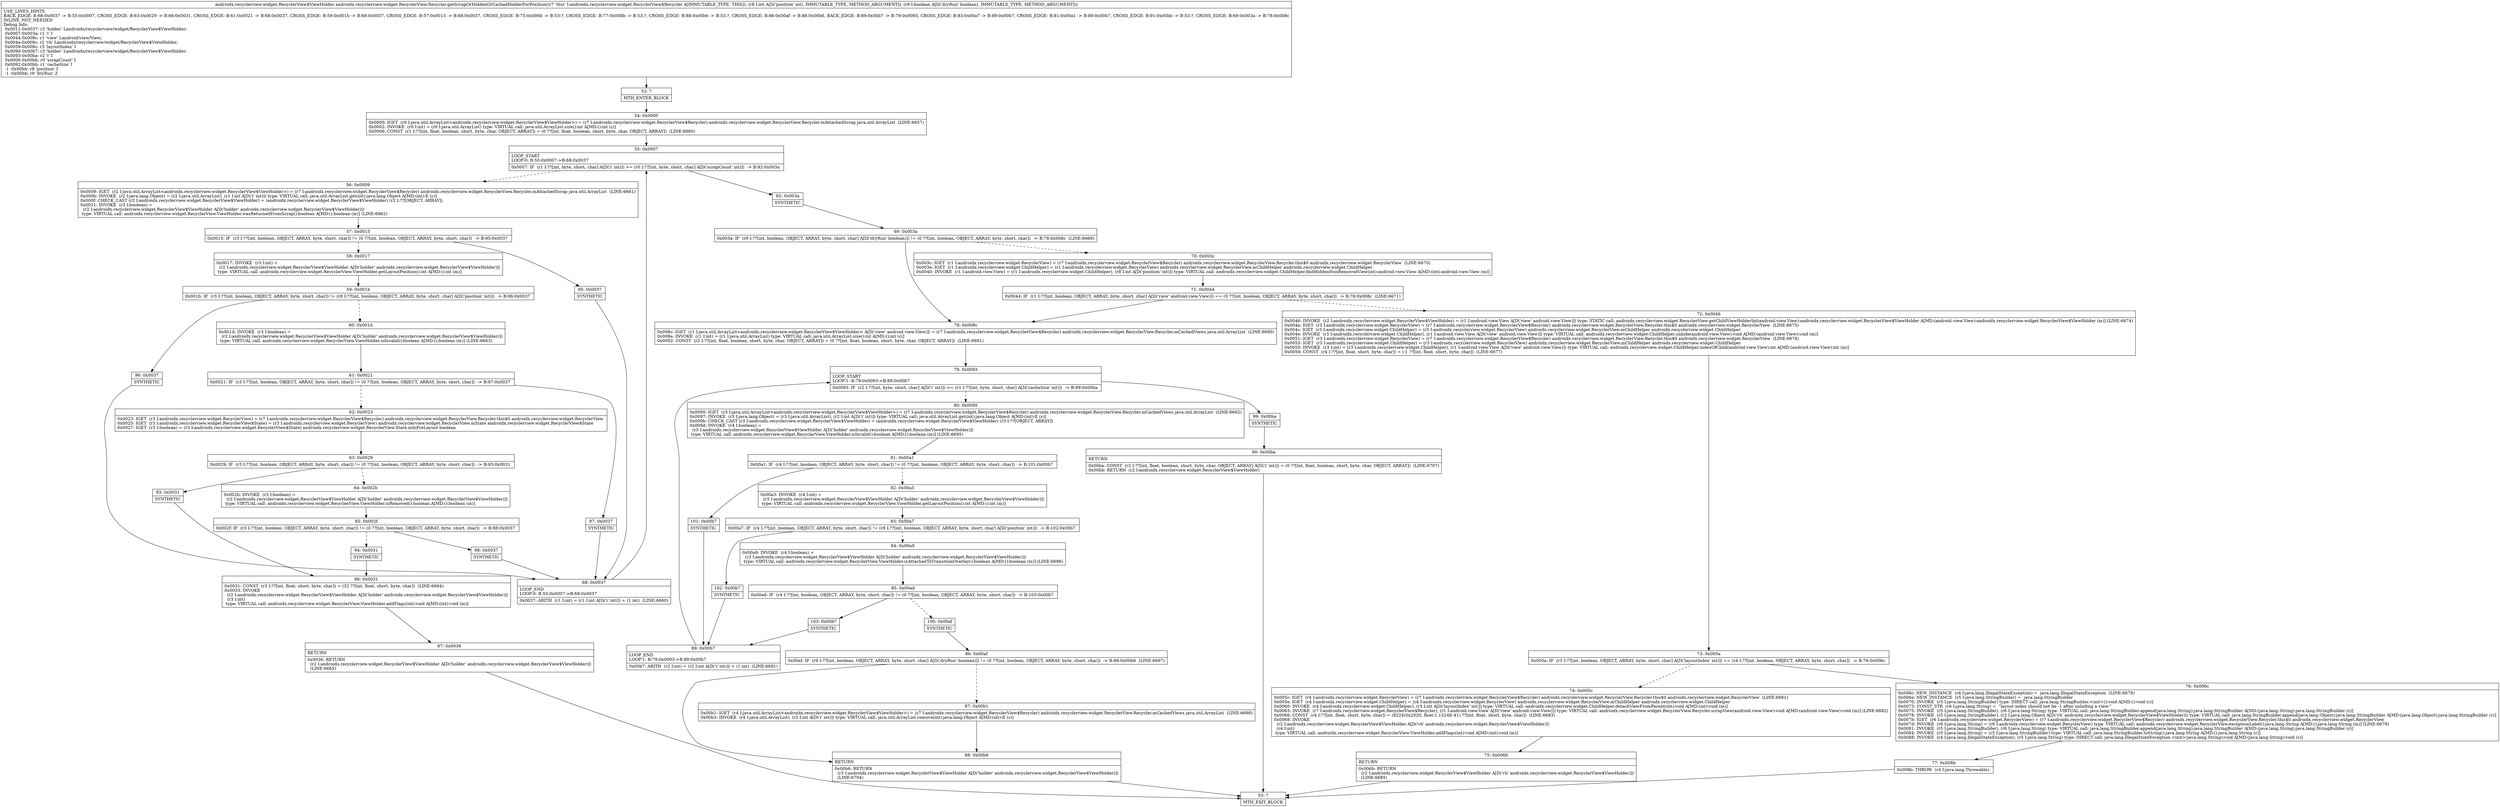 digraph "CFG forandroidx.recyclerview.widget.RecyclerView.Recycler.getScrapOrHiddenOrCachedHolderForPosition(IZ)Landroidx\/recyclerview\/widget\/RecyclerView$ViewHolder;" {
Node_52 [shape=record,label="{52\:\ ?|MTH_ENTER_BLOCK\l}"];
Node_54 [shape=record,label="{54\:\ 0x0000|0x0000: IGET  (r0 I:java.util.ArrayList\<androidx.recyclerview.widget.RecyclerView$ViewHolder\>) = (r7 I:androidx.recyclerview.widget.RecyclerView$Recycler) androidx.recyclerview.widget.RecyclerView.Recycler.mAttachedScrap java.util.ArrayList  (LINE:6657)\l0x0002: INVOKE  (r0 I:int) = (r0 I:java.util.ArrayList) type: VIRTUAL call: java.util.ArrayList.size():int A[MD:():int (c)]\l0x0006: CONST  (r1 I:??[int, float, boolean, short, byte, char, OBJECT, ARRAY]) = (0 ??[int, float, boolean, short, byte, char, OBJECT, ARRAY])  (LINE:6660)\l}"];
Node_55 [shape=record,label="{55\:\ 0x0007|LOOP_START\lLOOP:0: B:55:0x0007\-\>B:68:0x0037\l|0x0007: IF  (r1 I:??[int, byte, short, char] A[D('i' int)]) \>= (r0 I:??[int, byte, short, char] A[D('scrapCount' int)])  \-\> B:92:0x003a \l}"];
Node_56 [shape=record,label="{56\:\ 0x0009|0x0009: IGET  (r2 I:java.util.ArrayList\<androidx.recyclerview.widget.RecyclerView$ViewHolder\>) = (r7 I:androidx.recyclerview.widget.RecyclerView$Recycler) androidx.recyclerview.widget.RecyclerView.Recycler.mAttachedScrap java.util.ArrayList  (LINE:6661)\l0x000b: INVOKE  (r2 I:java.lang.Object) = (r2 I:java.util.ArrayList), (r1 I:int A[D('i' int)]) type: VIRTUAL call: java.util.ArrayList.get(int):java.lang.Object A[MD:(int):E (c)]\l0x000f: CHECK_CAST (r2 I:androidx.recyclerview.widget.RecyclerView$ViewHolder) = (androidx.recyclerview.widget.RecyclerView$ViewHolder) (r2 I:??[OBJECT, ARRAY]) \l0x0011: INVOKE  (r3 I:boolean) = \l  (r2 I:androidx.recyclerview.widget.RecyclerView$ViewHolder A[D('holder' androidx.recyclerview.widget.RecyclerView$ViewHolder)])\l type: VIRTUAL call: androidx.recyclerview.widget.RecyclerView.ViewHolder.wasReturnedFromScrap():boolean A[MD:():boolean (m)] (LINE:6662)\l}"];
Node_57 [shape=record,label="{57\:\ 0x0015|0x0015: IF  (r3 I:??[int, boolean, OBJECT, ARRAY, byte, short, char]) != (0 ??[int, boolean, OBJECT, ARRAY, byte, short, char])  \-\> B:95:0x0037 \l}"];
Node_58 [shape=record,label="{58\:\ 0x0017|0x0017: INVOKE  (r3 I:int) = \l  (r2 I:androidx.recyclerview.widget.RecyclerView$ViewHolder A[D('holder' androidx.recyclerview.widget.RecyclerView$ViewHolder)])\l type: VIRTUAL call: androidx.recyclerview.widget.RecyclerView.ViewHolder.getLayoutPosition():int A[MD:():int (m)]\l}"];
Node_59 [shape=record,label="{59\:\ 0x001b|0x001b: IF  (r3 I:??[int, boolean, OBJECT, ARRAY, byte, short, char]) != (r8 I:??[int, boolean, OBJECT, ARRAY, byte, short, char] A[D('position' int)])  \-\> B:96:0x0037 \l}"];
Node_60 [shape=record,label="{60\:\ 0x001d|0x001d: INVOKE  (r3 I:boolean) = \l  (r2 I:androidx.recyclerview.widget.RecyclerView$ViewHolder A[D('holder' androidx.recyclerview.widget.RecyclerView$ViewHolder)])\l type: VIRTUAL call: androidx.recyclerview.widget.RecyclerView.ViewHolder.isInvalid():boolean A[MD:():boolean (m)] (LINE:6663)\l}"];
Node_61 [shape=record,label="{61\:\ 0x0021|0x0021: IF  (r3 I:??[int, boolean, OBJECT, ARRAY, byte, short, char]) != (0 ??[int, boolean, OBJECT, ARRAY, byte, short, char])  \-\> B:97:0x0037 \l}"];
Node_62 [shape=record,label="{62\:\ 0x0023|0x0023: IGET  (r3 I:androidx.recyclerview.widget.RecyclerView) = (r7 I:androidx.recyclerview.widget.RecyclerView$Recycler) androidx.recyclerview.widget.RecyclerView.Recycler.this$0 androidx.recyclerview.widget.RecyclerView \l0x0025: IGET  (r3 I:androidx.recyclerview.widget.RecyclerView$State) = (r3 I:androidx.recyclerview.widget.RecyclerView) androidx.recyclerview.widget.RecyclerView.mState androidx.recyclerview.widget.RecyclerView$State \l0x0027: IGET  (r3 I:boolean) = (r3 I:androidx.recyclerview.widget.RecyclerView$State) androidx.recyclerview.widget.RecyclerView.State.mInPreLayout boolean \l}"];
Node_63 [shape=record,label="{63\:\ 0x0029|0x0029: IF  (r3 I:??[int, boolean, OBJECT, ARRAY, byte, short, char]) != (0 ??[int, boolean, OBJECT, ARRAY, byte, short, char])  \-\> B:93:0x0031 \l}"];
Node_64 [shape=record,label="{64\:\ 0x002b|0x002b: INVOKE  (r3 I:boolean) = \l  (r2 I:androidx.recyclerview.widget.RecyclerView$ViewHolder A[D('holder' androidx.recyclerview.widget.RecyclerView$ViewHolder)])\l type: VIRTUAL call: androidx.recyclerview.widget.RecyclerView.ViewHolder.isRemoved():boolean A[MD:():boolean (m)]\l}"];
Node_65 [shape=record,label="{65\:\ 0x002f|0x002f: IF  (r3 I:??[int, boolean, OBJECT, ARRAY, byte, short, char]) != (0 ??[int, boolean, OBJECT, ARRAY, byte, short, char])  \-\> B:98:0x0037 \l}"];
Node_94 [shape=record,label="{94\:\ 0x0031|SYNTHETIC\l}"];
Node_66 [shape=record,label="{66\:\ 0x0031|0x0031: CONST  (r3 I:??[int, float, short, byte, char]) = (32 ??[int, float, short, byte, char])  (LINE:6664)\l0x0033: INVOKE  \l  (r2 I:androidx.recyclerview.widget.RecyclerView$ViewHolder A[D('holder' androidx.recyclerview.widget.RecyclerView$ViewHolder)])\l  (r3 I:int)\l type: VIRTUAL call: androidx.recyclerview.widget.RecyclerView.ViewHolder.addFlags(int):void A[MD:(int):void (m)]\l}"];
Node_67 [shape=record,label="{67\:\ 0x0036|RETURN\l|0x0036: RETURN  \l  (r2 I:androidx.recyclerview.widget.RecyclerView$ViewHolder A[D('holder' androidx.recyclerview.widget.RecyclerView$ViewHolder)])\l  (LINE:6665)\l}"];
Node_53 [shape=record,label="{53\:\ ?|MTH_EXIT_BLOCK\l}"];
Node_98 [shape=record,label="{98\:\ 0x0037|SYNTHETIC\l}"];
Node_68 [shape=record,label="{68\:\ 0x0037|LOOP_END\lLOOP:0: B:55:0x0007\-\>B:68:0x0037\l|0x0037: ARITH  (r1 I:int) = (r1 I:int A[D('i' int)]) + (1 int)  (LINE:6660)\l}"];
Node_93 [shape=record,label="{93\:\ 0x0031|SYNTHETIC\l}"];
Node_97 [shape=record,label="{97\:\ 0x0037|SYNTHETIC\l}"];
Node_96 [shape=record,label="{96\:\ 0x0037|SYNTHETIC\l}"];
Node_95 [shape=record,label="{95\:\ 0x0037|SYNTHETIC\l}"];
Node_92 [shape=record,label="{92\:\ 0x003a|SYNTHETIC\l}"];
Node_69 [shape=record,label="{69\:\ 0x003a|0x003a: IF  (r9 I:??[int, boolean, OBJECT, ARRAY, byte, short, char] A[D('dryRun' boolean)]) != (0 ??[int, boolean, OBJECT, ARRAY, byte, short, char])  \-\> B:78:0x008c  (LINE:6669)\l}"];
Node_70 [shape=record,label="{70\:\ 0x003c|0x003c: IGET  (r1 I:androidx.recyclerview.widget.RecyclerView) = (r7 I:androidx.recyclerview.widget.RecyclerView$Recycler) androidx.recyclerview.widget.RecyclerView.Recycler.this$0 androidx.recyclerview.widget.RecyclerView  (LINE:6670)\l0x003e: IGET  (r1 I:androidx.recyclerview.widget.ChildHelper) = (r1 I:androidx.recyclerview.widget.RecyclerView) androidx.recyclerview.widget.RecyclerView.mChildHelper androidx.recyclerview.widget.ChildHelper \l0x0040: INVOKE  (r1 I:android.view.View) = (r1 I:androidx.recyclerview.widget.ChildHelper), (r8 I:int A[D('position' int)]) type: VIRTUAL call: androidx.recyclerview.widget.ChildHelper.findHiddenNonRemovedView(int):android.view.View A[MD:(int):android.view.View (m)]\l}"];
Node_71 [shape=record,label="{71\:\ 0x0044|0x0044: IF  (r1 I:??[int, boolean, OBJECT, ARRAY, byte, short, char] A[D('view' android.view.View)]) == (0 ??[int, boolean, OBJECT, ARRAY, byte, short, char])  \-\> B:78:0x008c  (LINE:6671)\l}"];
Node_72 [shape=record,label="{72\:\ 0x0046|0x0046: INVOKE  (r2 I:androidx.recyclerview.widget.RecyclerView$ViewHolder) = (r1 I:android.view.View A[D('view' android.view.View)]) type: STATIC call: androidx.recyclerview.widget.RecyclerView.getChildViewHolderInt(android.view.View):androidx.recyclerview.widget.RecyclerView$ViewHolder A[MD:(android.view.View):androidx.recyclerview.widget.RecyclerView$ViewHolder (m)] (LINE:6674)\l0x004a: IGET  (r3 I:androidx.recyclerview.widget.RecyclerView) = (r7 I:androidx.recyclerview.widget.RecyclerView$Recycler) androidx.recyclerview.widget.RecyclerView.Recycler.this$0 androidx.recyclerview.widget.RecyclerView  (LINE:6675)\l0x004c: IGET  (r3 I:androidx.recyclerview.widget.ChildHelper) = (r3 I:androidx.recyclerview.widget.RecyclerView) androidx.recyclerview.widget.RecyclerView.mChildHelper androidx.recyclerview.widget.ChildHelper \l0x004e: INVOKE  (r3 I:androidx.recyclerview.widget.ChildHelper), (r1 I:android.view.View A[D('view' android.view.View)]) type: VIRTUAL call: androidx.recyclerview.widget.ChildHelper.unhide(android.view.View):void A[MD:(android.view.View):void (m)]\l0x0051: IGET  (r3 I:androidx.recyclerview.widget.RecyclerView) = (r7 I:androidx.recyclerview.widget.RecyclerView$Recycler) androidx.recyclerview.widget.RecyclerView.Recycler.this$0 androidx.recyclerview.widget.RecyclerView  (LINE:6676)\l0x0053: IGET  (r3 I:androidx.recyclerview.widget.ChildHelper) = (r3 I:androidx.recyclerview.widget.RecyclerView) androidx.recyclerview.widget.RecyclerView.mChildHelper androidx.recyclerview.widget.ChildHelper \l0x0055: INVOKE  (r3 I:int) = (r3 I:androidx.recyclerview.widget.ChildHelper), (r1 I:android.view.View A[D('view' android.view.View)]) type: VIRTUAL call: androidx.recyclerview.widget.ChildHelper.indexOfChild(android.view.View):int A[MD:(android.view.View):int (m)]\l0x0059: CONST  (r4 I:??[int, float, short, byte, char]) = (\-1 ??[int, float, short, byte, char])  (LINE:6677)\l}"];
Node_73 [shape=record,label="{73\:\ 0x005a|0x005a: IF  (r3 I:??[int, boolean, OBJECT, ARRAY, byte, short, char] A[D('layoutIndex' int)]) == (r4 I:??[int, boolean, OBJECT, ARRAY, byte, short, char])  \-\> B:76:0x006c \l}"];
Node_74 [shape=record,label="{74\:\ 0x005c|0x005c: IGET  (r4 I:androidx.recyclerview.widget.RecyclerView) = (r7 I:androidx.recyclerview.widget.RecyclerView$Recycler) androidx.recyclerview.widget.RecyclerView.Recycler.this$0 androidx.recyclerview.widget.RecyclerView  (LINE:6681)\l0x005e: IGET  (r4 I:androidx.recyclerview.widget.ChildHelper) = (r4 I:androidx.recyclerview.widget.RecyclerView) androidx.recyclerview.widget.RecyclerView.mChildHelper androidx.recyclerview.widget.ChildHelper \l0x0060: INVOKE  (r4 I:androidx.recyclerview.widget.ChildHelper), (r3 I:int A[D('layoutIndex' int)]) type: VIRTUAL call: androidx.recyclerview.widget.ChildHelper.detachViewFromParent(int):void A[MD:(int):void (m)]\l0x0063: INVOKE  (r7 I:androidx.recyclerview.widget.RecyclerView$Recycler), (r1 I:android.view.View A[D('view' android.view.View)]) type: VIRTUAL call: androidx.recyclerview.widget.RecyclerView.Recycler.scrapView(android.view.View):void A[MD:(android.view.View):void (m)] (LINE:6682)\l0x0066: CONST  (r4 I:??[int, float, short, byte, char]) = (8224(0x2020, float:1.1524E\-41) ??[int, float, short, byte, char])  (LINE:6683)\l0x0068: INVOKE  \l  (r2 I:androidx.recyclerview.widget.RecyclerView$ViewHolder A[D('vh' androidx.recyclerview.widget.RecyclerView$ViewHolder)])\l  (r4 I:int)\l type: VIRTUAL call: androidx.recyclerview.widget.RecyclerView.ViewHolder.addFlags(int):void A[MD:(int):void (m)]\l}"];
Node_75 [shape=record,label="{75\:\ 0x006b|RETURN\l|0x006b: RETURN  \l  (r2 I:androidx.recyclerview.widget.RecyclerView$ViewHolder A[D('vh' androidx.recyclerview.widget.RecyclerView$ViewHolder)])\l  (LINE:6685)\l}"];
Node_76 [shape=record,label="{76\:\ 0x006c|0x006c: NEW_INSTANCE  (r4 I:java.lang.IllegalStateException) =  java.lang.IllegalStateException  (LINE:6678)\l0x006e: NEW_INSTANCE  (r5 I:java.lang.StringBuilder) =  java.lang.StringBuilder \l0x0070: INVOKE  (r5 I:java.lang.StringBuilder) type: DIRECT call: java.lang.StringBuilder.\<init\>():void A[MD:():void (c)]\l0x0073: CONST_STR  (r6 I:java.lang.String) =  \"layout index should not be \-1 after unhiding a view:\" \l0x0075: INVOKE  (r5 I:java.lang.StringBuilder), (r6 I:java.lang.String) type: VIRTUAL call: java.lang.StringBuilder.append(java.lang.String):java.lang.StringBuilder A[MD:(java.lang.String):java.lang.StringBuilder (c)]\l0x0078: INVOKE  (r5 I:java.lang.StringBuilder), (r2 I:java.lang.Object A[D('vh' androidx.recyclerview.widget.RecyclerView$ViewHolder)]) type: VIRTUAL call: java.lang.StringBuilder.append(java.lang.Object):java.lang.StringBuilder A[MD:(java.lang.Object):java.lang.StringBuilder (c)]\l0x007b: IGET  (r6 I:androidx.recyclerview.widget.RecyclerView) = (r7 I:androidx.recyclerview.widget.RecyclerView$Recycler) androidx.recyclerview.widget.RecyclerView.Recycler.this$0 androidx.recyclerview.widget.RecyclerView \l0x007d: INVOKE  (r6 I:java.lang.String) = (r6 I:androidx.recyclerview.widget.RecyclerView) type: VIRTUAL call: androidx.recyclerview.widget.RecyclerView.exceptionLabel():java.lang.String A[MD:():java.lang.String (m)] (LINE:6679)\l0x0081: INVOKE  (r5 I:java.lang.StringBuilder), (r6 I:java.lang.String) type: VIRTUAL call: java.lang.StringBuilder.append(java.lang.String):java.lang.StringBuilder A[MD:(java.lang.String):java.lang.StringBuilder (c)]\l0x0084: INVOKE  (r5 I:java.lang.String) = (r5 I:java.lang.StringBuilder) type: VIRTUAL call: java.lang.StringBuilder.toString():java.lang.String A[MD:():java.lang.String (c)]\l0x0088: INVOKE  (r4 I:java.lang.IllegalStateException), (r5 I:java.lang.String) type: DIRECT call: java.lang.IllegalStateException.\<init\>(java.lang.String):void A[MD:(java.lang.String):void (c)]\l}"];
Node_77 [shape=record,label="{77\:\ 0x008b|0x008b: THROW  (r4 I:java.lang.Throwable) \l}"];
Node_78 [shape=record,label="{78\:\ 0x008c|0x008c: IGET  (r1 I:java.util.ArrayList\<androidx.recyclerview.widget.RecyclerView$ViewHolder\> A[D('view' android.view.View)]) = (r7 I:androidx.recyclerview.widget.RecyclerView$Recycler) androidx.recyclerview.widget.RecyclerView.Recycler.mCachedViews java.util.ArrayList  (LINE:6690)\l0x008e: INVOKE  (r1 I:int) = (r1 I:java.util.ArrayList) type: VIRTUAL call: java.util.ArrayList.size():int A[MD:():int (c)]\l0x0092: CONST  (r2 I:??[int, float, boolean, short, byte, char, OBJECT, ARRAY]) = (0 ??[int, float, boolean, short, byte, char, OBJECT, ARRAY])  (LINE:6691)\l}"];
Node_79 [shape=record,label="{79\:\ 0x0093|LOOP_START\lLOOP:1: B:79:0x0093\-\>B:89:0x00b7\l|0x0093: IF  (r2 I:??[int, byte, short, char] A[D('i' int)]) \>= (r1 I:??[int, byte, short, char] A[D('cacheSize' int)])  \-\> B:99:0x00ba \l}"];
Node_80 [shape=record,label="{80\:\ 0x0095|0x0095: IGET  (r3 I:java.util.ArrayList\<androidx.recyclerview.widget.RecyclerView$ViewHolder\>) = (r7 I:androidx.recyclerview.widget.RecyclerView$Recycler) androidx.recyclerview.widget.RecyclerView.Recycler.mCachedViews java.util.ArrayList  (LINE:6692)\l0x0097: INVOKE  (r3 I:java.lang.Object) = (r3 I:java.util.ArrayList), (r2 I:int A[D('i' int)]) type: VIRTUAL call: java.util.ArrayList.get(int):java.lang.Object A[MD:(int):E (c)]\l0x009b: CHECK_CAST (r3 I:androidx.recyclerview.widget.RecyclerView$ViewHolder) = (androidx.recyclerview.widget.RecyclerView$ViewHolder) (r3 I:??[OBJECT, ARRAY]) \l0x009d: INVOKE  (r4 I:boolean) = \l  (r3 I:androidx.recyclerview.widget.RecyclerView$ViewHolder A[D('holder' androidx.recyclerview.widget.RecyclerView$ViewHolder)])\l type: VIRTUAL call: androidx.recyclerview.widget.RecyclerView.ViewHolder.isInvalid():boolean A[MD:():boolean (m)] (LINE:6695)\l}"];
Node_81 [shape=record,label="{81\:\ 0x00a1|0x00a1: IF  (r4 I:??[int, boolean, OBJECT, ARRAY, byte, short, char]) != (0 ??[int, boolean, OBJECT, ARRAY, byte, short, char])  \-\> B:101:0x00b7 \l}"];
Node_82 [shape=record,label="{82\:\ 0x00a3|0x00a3: INVOKE  (r4 I:int) = \l  (r3 I:androidx.recyclerview.widget.RecyclerView$ViewHolder A[D('holder' androidx.recyclerview.widget.RecyclerView$ViewHolder)])\l type: VIRTUAL call: androidx.recyclerview.widget.RecyclerView.ViewHolder.getLayoutPosition():int A[MD:():int (m)]\l}"];
Node_83 [shape=record,label="{83\:\ 0x00a7|0x00a7: IF  (r4 I:??[int, boolean, OBJECT, ARRAY, byte, short, char]) != (r8 I:??[int, boolean, OBJECT, ARRAY, byte, short, char] A[D('position' int)])  \-\> B:102:0x00b7 \l}"];
Node_84 [shape=record,label="{84\:\ 0x00a9|0x00a9: INVOKE  (r4 I:boolean) = \l  (r3 I:androidx.recyclerview.widget.RecyclerView$ViewHolder A[D('holder' androidx.recyclerview.widget.RecyclerView$ViewHolder)])\l type: VIRTUAL call: androidx.recyclerview.widget.RecyclerView.ViewHolder.isAttachedToTransitionOverlay():boolean A[MD:():boolean (m)] (LINE:6696)\l}"];
Node_85 [shape=record,label="{85\:\ 0x00ad|0x00ad: IF  (r4 I:??[int, boolean, OBJECT, ARRAY, byte, short, char]) != (0 ??[int, boolean, OBJECT, ARRAY, byte, short, char])  \-\> B:103:0x00b7 \l}"];
Node_100 [shape=record,label="{100\:\ 0x00af|SYNTHETIC\l}"];
Node_86 [shape=record,label="{86\:\ 0x00af|0x00af: IF  (r9 I:??[int, boolean, OBJECT, ARRAY, byte, short, char] A[D('dryRun' boolean)]) != (0 ??[int, boolean, OBJECT, ARRAY, byte, short, char])  \-\> B:88:0x00b6  (LINE:6697)\l}"];
Node_87 [shape=record,label="{87\:\ 0x00b1|0x00b1: IGET  (r4 I:java.util.ArrayList\<androidx.recyclerview.widget.RecyclerView$ViewHolder\>) = (r7 I:androidx.recyclerview.widget.RecyclerView$Recycler) androidx.recyclerview.widget.RecyclerView.Recycler.mCachedViews java.util.ArrayList  (LINE:6698)\l0x00b3: INVOKE  (r4 I:java.util.ArrayList), (r2 I:int A[D('i' int)]) type: VIRTUAL call: java.util.ArrayList.remove(int):java.lang.Object A[MD:(int):E (c)]\l}"];
Node_88 [shape=record,label="{88\:\ 0x00b6|RETURN\l|0x00b6: RETURN  \l  (r3 I:androidx.recyclerview.widget.RecyclerView$ViewHolder A[D('holder' androidx.recyclerview.widget.RecyclerView$ViewHolder)])\l  (LINE:6704)\l}"];
Node_103 [shape=record,label="{103\:\ 0x00b7|SYNTHETIC\l}"];
Node_89 [shape=record,label="{89\:\ 0x00b7|LOOP_END\lLOOP:1: B:79:0x0093\-\>B:89:0x00b7\l|0x00b7: ARITH  (r2 I:int) = (r2 I:int A[D('i' int)]) + (1 int)  (LINE:6691)\l}"];
Node_102 [shape=record,label="{102\:\ 0x00b7|SYNTHETIC\l}"];
Node_101 [shape=record,label="{101\:\ 0x00b7|SYNTHETIC\l}"];
Node_99 [shape=record,label="{99\:\ 0x00ba|SYNTHETIC\l}"];
Node_90 [shape=record,label="{90\:\ 0x00ba|RETURN\l|0x00ba: CONST  (r2 I:??[int, float, boolean, short, byte, char, OBJECT, ARRAY] A[D('i' int)]) = (0 ??[int, float, boolean, short, byte, char, OBJECT, ARRAY])  (LINE:6707)\l0x00bb: RETURN  (r2 I:androidx.recyclerview.widget.RecyclerView$ViewHolder) \l}"];
MethodNode[shape=record,label="{androidx.recyclerview.widget.RecyclerView$ViewHolder androidx.recyclerview.widget.RecyclerView.Recycler.getScrapOrHiddenOrCachedHolderForPosition((r7 'this' I:androidx.recyclerview.widget.RecyclerView$Recycler A[IMMUTABLE_TYPE, THIS]), (r8 I:int A[D('position' int), IMMUTABLE_TYPE, METHOD_ARGUMENT]), (r9 I:boolean A[D('dryRun' boolean), IMMUTABLE_TYPE, METHOD_ARGUMENT]))  | USE_LINES_HINTS\lBACK_EDGE: B:68:0x0037 \-\> B:55:0x0007, CROSS_EDGE: B:63:0x0029 \-\> B:66:0x0031, CROSS_EDGE: B:61:0x0021 \-\> B:68:0x0037, CROSS_EDGE: B:59:0x001b \-\> B:68:0x0037, CROSS_EDGE: B:57:0x0015 \-\> B:68:0x0037, CROSS_EDGE: B:75:0x006b \-\> B:53:?, CROSS_EDGE: B:77:0x008b \-\> B:53:?, CROSS_EDGE: B:88:0x00b6 \-\> B:53:?, CROSS_EDGE: B:86:0x00af \-\> B:88:0x00b6, BACK_EDGE: B:89:0x00b7 \-\> B:79:0x0093, CROSS_EDGE: B:83:0x00a7 \-\> B:89:0x00b7, CROSS_EDGE: B:81:0x00a1 \-\> B:89:0x00b7, CROSS_EDGE: B:91:0x00bb \-\> B:53:?, CROSS_EDGE: B:69:0x003a \-\> B:78:0x008c\lINLINE_NOT_NEEDED\lDebug Info:\l  0x0011\-0x0037: r2 'holder' Landroidx\/recyclerview\/widget\/RecyclerView$ViewHolder;\l  0x0007\-0x003a: r1 'i' I\l  0x0044\-0x008c: r1 'view' Landroid\/view\/View;\l  0x004a\-0x008c: r2 'vh' Landroidx\/recyclerview\/widget\/RecyclerView$ViewHolder;\l  0x0059\-0x008c: r3 'layoutIndex' I\l  0x009d\-0x00b7: r3 'holder' Landroidx\/recyclerview\/widget\/RecyclerView$ViewHolder;\l  0x0093\-0x00ba: r2 'i' I\l  0x0006\-0x00bb: r0 'scrapCount' I\l  0x0092\-0x00bb: r1 'cacheSize' I\l  \-1 \-0x00bb: r8 'position' I\l  \-1 \-0x00bb: r9 'dryRun' Z\l}"];
MethodNode -> Node_52;Node_52 -> Node_54;
Node_54 -> Node_55;
Node_55 -> Node_56[style=dashed];
Node_55 -> Node_92;
Node_56 -> Node_57;
Node_57 -> Node_58[style=dashed];
Node_57 -> Node_95;
Node_58 -> Node_59;
Node_59 -> Node_60[style=dashed];
Node_59 -> Node_96;
Node_60 -> Node_61;
Node_61 -> Node_62[style=dashed];
Node_61 -> Node_97;
Node_62 -> Node_63;
Node_63 -> Node_64[style=dashed];
Node_63 -> Node_93;
Node_64 -> Node_65;
Node_65 -> Node_94[style=dashed];
Node_65 -> Node_98;
Node_94 -> Node_66;
Node_66 -> Node_67;
Node_67 -> Node_53;
Node_98 -> Node_68;
Node_68 -> Node_55;
Node_93 -> Node_66;
Node_97 -> Node_68;
Node_96 -> Node_68;
Node_95 -> Node_68;
Node_92 -> Node_69;
Node_69 -> Node_70[style=dashed];
Node_69 -> Node_78;
Node_70 -> Node_71;
Node_71 -> Node_72[style=dashed];
Node_71 -> Node_78;
Node_72 -> Node_73;
Node_73 -> Node_74[style=dashed];
Node_73 -> Node_76;
Node_74 -> Node_75;
Node_75 -> Node_53;
Node_76 -> Node_77;
Node_77 -> Node_53;
Node_78 -> Node_79;
Node_79 -> Node_80[style=dashed];
Node_79 -> Node_99;
Node_80 -> Node_81;
Node_81 -> Node_82[style=dashed];
Node_81 -> Node_101;
Node_82 -> Node_83;
Node_83 -> Node_84[style=dashed];
Node_83 -> Node_102;
Node_84 -> Node_85;
Node_85 -> Node_100[style=dashed];
Node_85 -> Node_103;
Node_100 -> Node_86;
Node_86 -> Node_87[style=dashed];
Node_86 -> Node_88;
Node_87 -> Node_88;
Node_88 -> Node_53;
Node_103 -> Node_89;
Node_89 -> Node_79;
Node_102 -> Node_89;
Node_101 -> Node_89;
Node_99 -> Node_90;
Node_90 -> Node_53;
}

